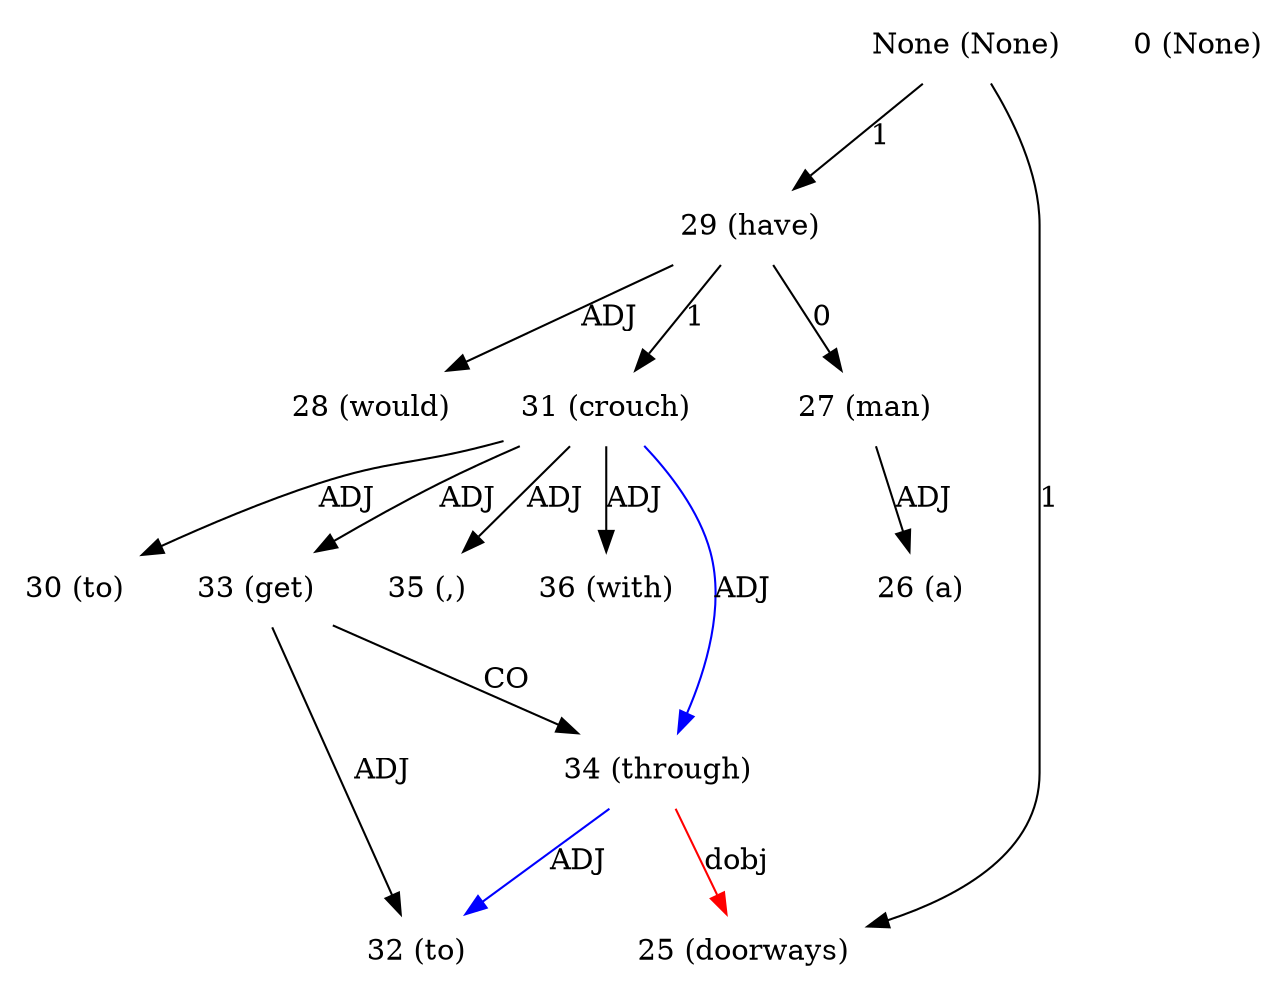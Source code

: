 digraph G{
edge [dir=forward]
node [shape=plaintext]

None [label="None (None)"]
None -> 29 [label="1"]
None [label="None (None)"]
None -> 25 [label="1"]
0 [label="0 (None)"]
25 [label="25 (doorways)"]
34 -> 25 [label="dobj", color="red"]
26 [label="26 (a)"]
27 [label="27 (man)"]
27 -> 26 [label="ADJ"]
28 [label="28 (would)"]
29 [label="29 (have)"]
29 -> 31 [label="1"]
29 -> 27 [label="0"]
29 -> 28 [label="ADJ"]
30 [label="30 (to)"]
31 [label="31 (crouch)"]
31 -> 30 [label="ADJ"]
31 -> 33 [label="ADJ"]
31 -> 35 [label="ADJ"]
31 -> 36 [label="ADJ"]
31 -> 34 [label="ADJ", color="blue"]
32 [label="32 (to)"]
33 [label="33 (get)"]
33 -> 34 [label="CO"]
33 -> 32 [label="ADJ"]
34 [label="34 (through)"]
34 -> 32 [label="ADJ", color="blue"]
35 [label="35 (,)"]
36 [label="36 (with)"]
}
